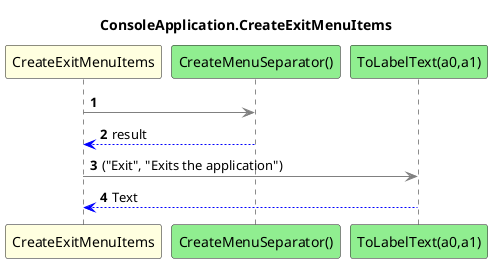 @startuml ConsoleApplication.CreateExitMenuItems
title ConsoleApplication.CreateExitMenuItems
participant "CreateExitMenuItems" as CreateExitMenuItems #LightYellow
participant "CreateMenuSeparator()" as CreateMenuSeparator #LightGreen
participant "ToLabelText(a0,a1)" as ToLabelText_a0_a1 #LightGreen
autonumber
CreateExitMenuItems -[#grey]> CreateMenuSeparator
CreateMenuSeparator -[#blue]-> CreateExitMenuItems : result
CreateExitMenuItems -[#grey]> ToLabelText_a0_a1 : ("Exit", "Exits the application")
ToLabelText_a0_a1 -[#blue]-> CreateExitMenuItems : Text
@enduml
